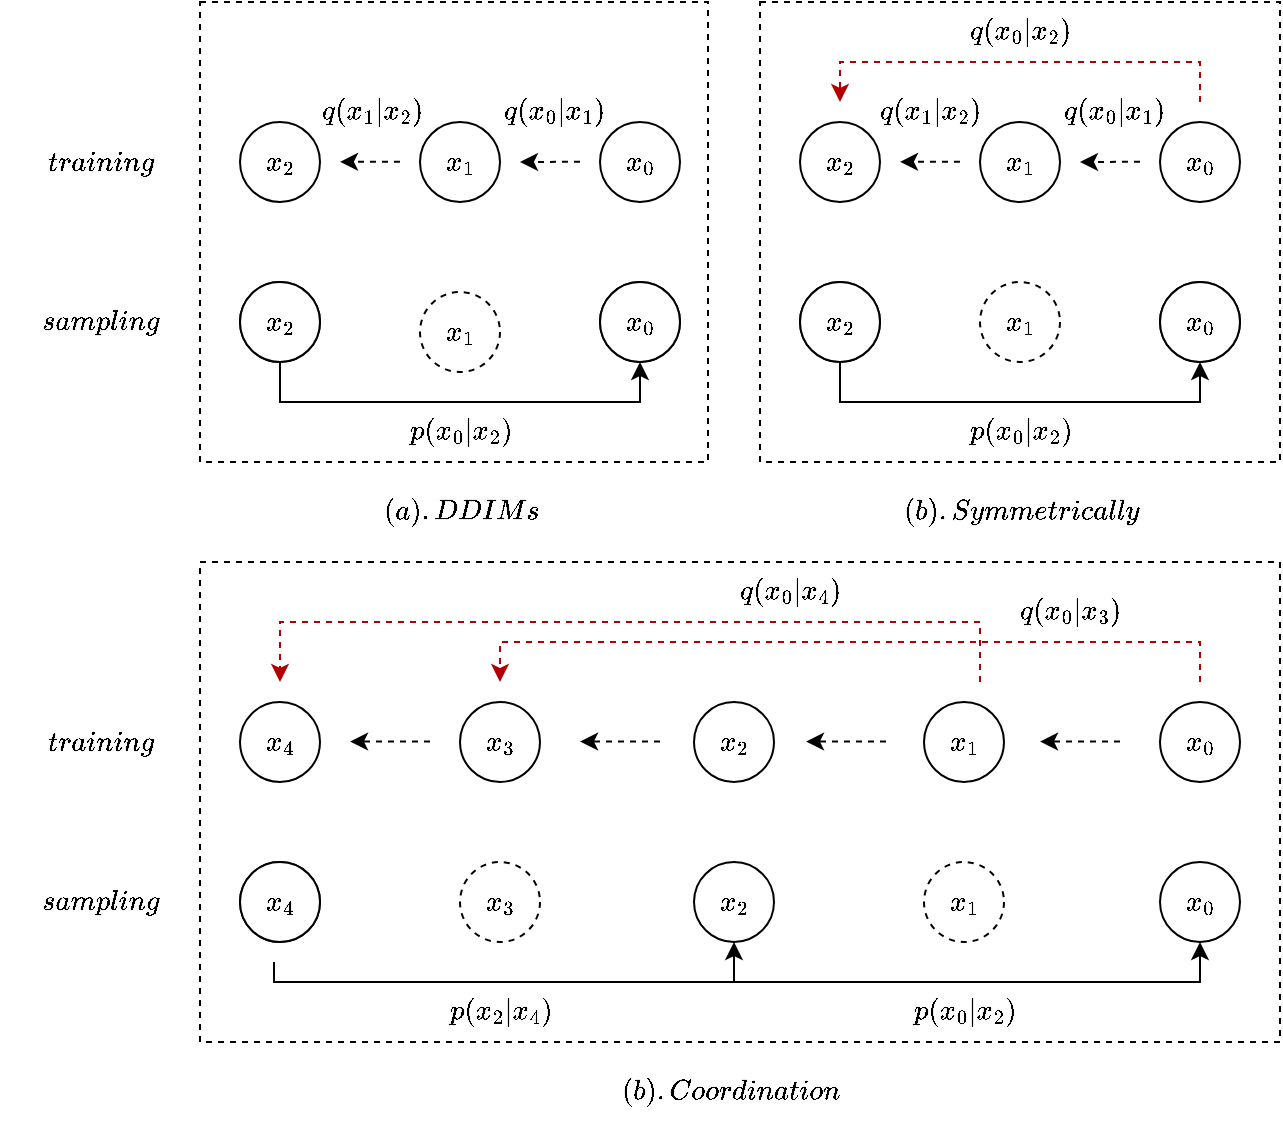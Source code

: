 <mxfile version="21.7.5" type="github">
  <diagram name="第 1 页" id="MvIkl5d77OIRCcuYuzUP">
    <mxGraphModel dx="670" dy="380" grid="1" gridSize="10" guides="1" tooltips="1" connect="1" arrows="1" fold="1" page="1" pageScale="1" pageWidth="827" pageHeight="1169" math="1" shadow="0">
      <root>
        <mxCell id="0" />
        <mxCell id="1" parent="0" />
        <mxCell id="X2qJXweSOm42qINWaIWJ-2" value="" style="rounded=0;whiteSpace=wrap;html=1;shadow=0;dashed=1;" parent="1" vertex="1">
          <mxGeometry x="380" y="380" width="260" height="230" as="geometry" />
        </mxCell>
        <mxCell id="X2qJXweSOm42qINWaIWJ-1" value="" style="rounded=0;whiteSpace=wrap;html=1;shadow=0;dashed=1;" parent="1" vertex="1">
          <mxGeometry x="100" y="380" width="254" height="230" as="geometry" />
        </mxCell>
        <mxCell id="TQkfvPjBHZHxrUdorPia-1" value="$$x_2$$" style="ellipse;whiteSpace=wrap;html=1;aspect=fixed;" parent="1" vertex="1">
          <mxGeometry x="120" y="440" width="40" height="40" as="geometry" />
        </mxCell>
        <mxCell id="TQkfvPjBHZHxrUdorPia-2" value="$$x_1$$" style="ellipse;whiteSpace=wrap;html=1;aspect=fixed;" parent="1" vertex="1">
          <mxGeometry x="210" y="440" width="40" height="40" as="geometry" />
        </mxCell>
        <mxCell id="TQkfvPjBHZHxrUdorPia-3" value="$$x_0$$" style="ellipse;whiteSpace=wrap;html=1;aspect=fixed;" parent="1" vertex="1">
          <mxGeometry x="300" y="440" width="40" height="40" as="geometry" />
        </mxCell>
        <mxCell id="TQkfvPjBHZHxrUdorPia-5" value="" style="endArrow=classic;html=1;rounded=0;dashed=1;" parent="1" edge="1">
          <mxGeometry width="50" height="50" relative="1" as="geometry">
            <mxPoint x="200" y="459.89" as="sourcePoint" />
            <mxPoint x="170" y="459.89" as="targetPoint" />
          </mxGeometry>
        </mxCell>
        <mxCell id="TQkfvPjBHZHxrUdorPia-6" value="" style="endArrow=classic;html=1;rounded=0;dashed=1;" parent="1" edge="1">
          <mxGeometry width="50" height="50" relative="1" as="geometry">
            <mxPoint x="290" y="459.89" as="sourcePoint" />
            <mxPoint x="260" y="460" as="targetPoint" />
          </mxGeometry>
        </mxCell>
        <mxCell id="TQkfvPjBHZHxrUdorPia-8" value="" style="ellipse;whiteSpace=wrap;html=1;aspect=fixed;" parent="1" vertex="1">
          <mxGeometry x="120" y="520" width="40" height="40" as="geometry" />
        </mxCell>
        <mxCell id="TQkfvPjBHZHxrUdorPia-10" value="" style="ellipse;whiteSpace=wrap;html=1;aspect=fixed;" parent="1" vertex="1">
          <mxGeometry x="300" y="520" width="40" height="40" as="geometry" />
        </mxCell>
        <mxCell id="TQkfvPjBHZHxrUdorPia-13" value="$$training$$" style="text;html=1;align=center;verticalAlign=middle;resizable=0;points=[];autosize=1;strokeColor=none;fillColor=none;" parent="1" vertex="1">
          <mxGeometry x="5" y="445" width="90" height="30" as="geometry" />
        </mxCell>
        <mxCell id="TQkfvPjBHZHxrUdorPia-14" value="$$sampling$$" style="text;html=1;align=center;verticalAlign=middle;resizable=0;points=[];autosize=1;strokeColor=none;fillColor=none;" parent="1" vertex="1">
          <mxGeometry y="525" width="100" height="30" as="geometry" />
        </mxCell>
        <mxCell id="TQkfvPjBHZHxrUdorPia-18" value="$$x_2$$" style="ellipse;whiteSpace=wrap;html=1;aspect=fixed;" parent="1" vertex="1">
          <mxGeometry x="120" y="520" width="40" height="40" as="geometry" />
        </mxCell>
        <mxCell id="TQkfvPjBHZHxrUdorPia-19" value="$$x_1$$" style="ellipse;whiteSpace=wrap;html=1;aspect=fixed;dashed=1;" parent="1" vertex="1">
          <mxGeometry x="210" y="525" width="40" height="40" as="geometry" />
        </mxCell>
        <mxCell id="TQkfvPjBHZHxrUdorPia-20" value="$$x_0$$" style="ellipse;whiteSpace=wrap;html=1;aspect=fixed;" parent="1" vertex="1">
          <mxGeometry x="300" y="520" width="40" height="40" as="geometry" />
        </mxCell>
        <mxCell id="TQkfvPjBHZHxrUdorPia-22" value="" style="endArrow=classic;html=1;rounded=0;entryX=0.5;entryY=1;entryDx=0;entryDy=0;exitX=0.5;exitY=1;exitDx=0;exitDy=0;" parent="1" edge="1" target="TQkfvPjBHZHxrUdorPia-20" source="TQkfvPjBHZHxrUdorPia-18">
          <mxGeometry width="50" height="50" relative="1" as="geometry">
            <mxPoint x="140" y="570" as="sourcePoint" />
            <mxPoint x="320" y="570" as="targetPoint" />
            <Array as="points">
              <mxPoint x="140" y="580" />
              <mxPoint x="230" y="580" />
              <mxPoint x="320" y="580" />
            </Array>
          </mxGeometry>
        </mxCell>
        <mxCell id="TQkfvPjBHZHxrUdorPia-23" value="$$x_2$$" style="ellipse;whiteSpace=wrap;html=1;aspect=fixed;" parent="1" vertex="1">
          <mxGeometry x="400" y="440" width="40" height="40" as="geometry" />
        </mxCell>
        <mxCell id="TQkfvPjBHZHxrUdorPia-24" value="$$x_1$$" style="ellipse;whiteSpace=wrap;html=1;aspect=fixed;" parent="1" vertex="1">
          <mxGeometry x="490" y="440" width="40" height="40" as="geometry" />
        </mxCell>
        <mxCell id="TQkfvPjBHZHxrUdorPia-25" value="$$x_0$$" style="ellipse;whiteSpace=wrap;html=1;aspect=fixed;" parent="1" vertex="1">
          <mxGeometry x="580" y="440" width="40" height="40" as="geometry" />
        </mxCell>
        <mxCell id="TQkfvPjBHZHxrUdorPia-26" value="" style="endArrow=classic;html=1;rounded=0;dashed=1;" parent="1" edge="1">
          <mxGeometry width="50" height="50" relative="1" as="geometry">
            <mxPoint x="480" y="459.89" as="sourcePoint" />
            <mxPoint x="450" y="459.89" as="targetPoint" />
          </mxGeometry>
        </mxCell>
        <mxCell id="TQkfvPjBHZHxrUdorPia-27" value="" style="endArrow=classic;html=1;rounded=0;dashed=1;" parent="1" edge="1">
          <mxGeometry width="50" height="50" relative="1" as="geometry">
            <mxPoint x="570" y="459.89" as="sourcePoint" />
            <mxPoint x="540" y="460" as="targetPoint" />
          </mxGeometry>
        </mxCell>
        <mxCell id="TQkfvPjBHZHxrUdorPia-28" value="" style="ellipse;whiteSpace=wrap;html=1;aspect=fixed;" parent="1" vertex="1">
          <mxGeometry x="400" y="520" width="40" height="40" as="geometry" />
        </mxCell>
        <mxCell id="TQkfvPjBHZHxrUdorPia-30" value="" style="ellipse;whiteSpace=wrap;html=1;aspect=fixed;" parent="1" vertex="1">
          <mxGeometry x="580" y="520" width="40" height="40" as="geometry" />
        </mxCell>
        <mxCell id="TQkfvPjBHZHxrUdorPia-33" value="$$x_2$$" style="ellipse;whiteSpace=wrap;html=1;aspect=fixed;" parent="1" vertex="1">
          <mxGeometry x="400" y="520" width="40" height="40" as="geometry" />
        </mxCell>
        <mxCell id="TQkfvPjBHZHxrUdorPia-34" value="$$x_1$$" style="ellipse;whiteSpace=wrap;html=1;aspect=fixed;dashed=1;" parent="1" vertex="1">
          <mxGeometry x="490" y="520" width="40" height="40" as="geometry" />
        </mxCell>
        <mxCell id="TQkfvPjBHZHxrUdorPia-35" value="$$x_0$$" style="ellipse;whiteSpace=wrap;html=1;aspect=fixed;" parent="1" vertex="1">
          <mxGeometry x="580" y="520" width="40" height="40" as="geometry" />
        </mxCell>
        <mxCell id="TQkfvPjBHZHxrUdorPia-36" value="" style="endArrow=classic;html=1;rounded=0;exitX=0.5;exitY=1;exitDx=0;exitDy=0;entryX=0.5;entryY=1;entryDx=0;entryDy=0;" parent="1" edge="1" target="TQkfvPjBHZHxrUdorPia-35" source="TQkfvPjBHZHxrUdorPia-33">
          <mxGeometry width="50" height="50" relative="1" as="geometry">
            <mxPoint x="420" y="570" as="sourcePoint" />
            <mxPoint x="600" y="570" as="targetPoint" />
            <Array as="points">
              <mxPoint x="420" y="580" />
              <mxPoint x="510" y="580" />
              <mxPoint x="600" y="580" />
            </Array>
          </mxGeometry>
        </mxCell>
        <mxCell id="TQkfvPjBHZHxrUdorPia-39" value="" style="endArrow=classic;html=1;rounded=0;dashed=1;fillColor=#e51400;strokeColor=#B20000;" parent="1" edge="1">
          <mxGeometry width="50" height="50" relative="1" as="geometry">
            <mxPoint x="600" y="430" as="sourcePoint" />
            <mxPoint x="420" y="430" as="targetPoint" />
            <Array as="points">
              <mxPoint x="600" y="410" />
              <mxPoint x="510" y="410" />
              <mxPoint x="420" y="410" />
            </Array>
          </mxGeometry>
        </mxCell>
        <mxCell id="TQkfvPjBHZHxrUdorPia-41" value="$$(a).DDIMs$$" style="text;html=1;align=center;verticalAlign=middle;resizable=0;points=[];autosize=1;strokeColor=none;fillColor=none;" parent="1" vertex="1">
          <mxGeometry x="180" y="620" width="100" height="30" as="geometry" />
        </mxCell>
        <mxCell id="TQkfvPjBHZHxrUdorPia-42" value="$$(b).Symmetrically$$" style="text;html=1;align=center;verticalAlign=middle;resizable=0;points=[];autosize=1;strokeColor=none;fillColor=none;" parent="1" vertex="1">
          <mxGeometry x="440" y="620" width="140" height="30" as="geometry" />
        </mxCell>
        <mxCell id="TQkfvPjBHZHxrUdorPia-43" value="$$q(x_0|x_1)$$" style="text;html=1;align=center;verticalAlign=middle;resizable=0;points=[];autosize=1;strokeColor=none;fillColor=none;" parent="1" vertex="1">
          <mxGeometry x="222" y="420" width="110" height="30" as="geometry" />
        </mxCell>
        <mxCell id="TQkfvPjBHZHxrUdorPia-44" value="$$q(x_1|x_2)$$" style="text;html=1;align=center;verticalAlign=middle;resizable=0;points=[];autosize=1;strokeColor=none;fillColor=none;" parent="1" vertex="1">
          <mxGeometry x="131" y="420" width="110" height="30" as="geometry" />
        </mxCell>
        <mxCell id="TQkfvPjBHZHxrUdorPia-46" value="$$q(x_0|x_2)$$" style="text;html=1;align=center;verticalAlign=middle;resizable=0;points=[];autosize=1;strokeColor=none;fillColor=none;" parent="1" vertex="1">
          <mxGeometry x="455" y="380" width="110" height="30" as="geometry" />
        </mxCell>
        <mxCell id="TQkfvPjBHZHxrUdorPia-47" value="$$q(x_0|x_1)$$" style="text;html=1;align=center;verticalAlign=middle;resizable=0;points=[];autosize=1;strokeColor=none;fillColor=none;" parent="1" vertex="1">
          <mxGeometry x="502" y="420" width="110" height="30" as="geometry" />
        </mxCell>
        <mxCell id="TQkfvPjBHZHxrUdorPia-48" value="$$q(x_1|x_2)$$" style="text;html=1;align=center;verticalAlign=middle;resizable=0;points=[];autosize=1;strokeColor=none;fillColor=none;" parent="1" vertex="1">
          <mxGeometry x="410" y="420" width="110" height="30" as="geometry" />
        </mxCell>
        <mxCell id="TQkfvPjBHZHxrUdorPia-51" value="$$p(x_0|x_2)$$" style="text;html=1;align=center;verticalAlign=middle;resizable=0;points=[];autosize=1;strokeColor=none;fillColor=none;" parent="1" vertex="1">
          <mxGeometry x="175" y="580" width="110" height="30" as="geometry" />
        </mxCell>
        <mxCell id="TQkfvPjBHZHxrUdorPia-53" value="$$p(x_0|x_2)$$" style="text;html=1;align=center;verticalAlign=middle;resizable=0;points=[];autosize=1;strokeColor=none;fillColor=none;" parent="1" vertex="1">
          <mxGeometry x="455" y="580" width="110" height="30" as="geometry" />
        </mxCell>
        <mxCell id="W7QErYWQf2r18Hi_zqKq-2" value="" style="rounded=0;whiteSpace=wrap;html=1;shadow=0;dashed=1;" vertex="1" parent="1">
          <mxGeometry x="100" y="660" width="540" height="240" as="geometry" />
        </mxCell>
        <mxCell id="W7QErYWQf2r18Hi_zqKq-8" value="" style="ellipse;whiteSpace=wrap;html=1;aspect=fixed;" vertex="1" parent="1">
          <mxGeometry x="120" y="810" width="40" height="40" as="geometry" />
        </mxCell>
        <mxCell id="W7QErYWQf2r18Hi_zqKq-10" value="$$x_4$$" style="ellipse;whiteSpace=wrap;html=1;aspect=fixed;" vertex="1" parent="1">
          <mxGeometry x="120" y="810" width="40" height="40" as="geometry" />
        </mxCell>
        <mxCell id="W7QErYWQf2r18Hi_zqKq-11" value="$$x_3$$" style="ellipse;whiteSpace=wrap;html=1;aspect=fixed;dashed=1;" vertex="1" parent="1">
          <mxGeometry x="230" y="810" width="40" height="40" as="geometry" />
        </mxCell>
        <mxCell id="W7QErYWQf2r18Hi_zqKq-13" value="" style="endArrow=classic;html=1;rounded=0;entryX=0.5;entryY=1;entryDx=0;entryDy=0;" edge="1" parent="1" target="W7QErYWQf2r18Hi_zqKq-25">
          <mxGeometry width="50" height="50" relative="1" as="geometry">
            <mxPoint x="137" y="860" as="sourcePoint" />
            <mxPoint x="367" y="860" as="targetPoint" />
            <Array as="points">
              <mxPoint x="137" y="870" />
              <mxPoint x="230" y="870" />
              <mxPoint x="370" y="870" />
              <mxPoint x="367" y="870" />
            </Array>
          </mxGeometry>
        </mxCell>
        <mxCell id="W7QErYWQf2r18Hi_zqKq-15" value="$$(b).Coordination$$" style="text;html=1;align=center;verticalAlign=middle;resizable=0;points=[];autosize=1;strokeColor=none;fillColor=none;" vertex="1" parent="1">
          <mxGeometry x="295" y="910" width="140" height="30" as="geometry" />
        </mxCell>
        <mxCell id="W7QErYWQf2r18Hi_zqKq-19" value="$$p(x_2|x_4)$$" style="text;html=1;align=center;verticalAlign=middle;resizable=0;points=[];autosize=1;strokeColor=none;fillColor=none;" vertex="1" parent="1">
          <mxGeometry x="195" y="870" width="110" height="30" as="geometry" />
        </mxCell>
        <mxCell id="W7QErYWQf2r18Hi_zqKq-25" value="$$x_2$$" style="ellipse;whiteSpace=wrap;html=1;aspect=fixed;" vertex="1" parent="1">
          <mxGeometry x="347" y="810" width="40" height="40" as="geometry" />
        </mxCell>
        <mxCell id="W7QErYWQf2r18Hi_zqKq-27" value="$$x_0$$" style="ellipse;whiteSpace=wrap;html=1;aspect=fixed;" vertex="1" parent="1">
          <mxGeometry x="580" y="810" width="40" height="40" as="geometry" />
        </mxCell>
        <mxCell id="W7QErYWQf2r18Hi_zqKq-28" value="" style="endArrow=classic;html=1;rounded=0;entryX=0.5;entryY=1;entryDx=0;entryDy=0;" edge="1" parent="1" target="W7QErYWQf2r18Hi_zqKq-27">
          <mxGeometry width="50" height="50" relative="1" as="geometry">
            <mxPoint x="360" y="870" as="sourcePoint" />
            <mxPoint x="600" y="860" as="targetPoint" />
            <Array as="points">
              <mxPoint x="360" y="870" />
              <mxPoint x="450" y="870" />
              <mxPoint x="600" y="870" />
            </Array>
          </mxGeometry>
        </mxCell>
        <mxCell id="W7QErYWQf2r18Hi_zqKq-29" value="$$p(x_0|x_2)$$" style="text;html=1;align=center;verticalAlign=middle;resizable=0;points=[];autosize=1;strokeColor=none;fillColor=none;" vertex="1" parent="1">
          <mxGeometry x="427" y="870" width="110" height="30" as="geometry" />
        </mxCell>
        <mxCell id="W7QErYWQf2r18Hi_zqKq-30" value="$$x_1$$" style="ellipse;whiteSpace=wrap;html=1;aspect=fixed;dashed=1;" vertex="1" parent="1">
          <mxGeometry x="462" y="810" width="40" height="40" as="geometry" />
        </mxCell>
        <mxCell id="W7QErYWQf2r18Hi_zqKq-35" value="$$x_2$$" style="ellipse;whiteSpace=wrap;html=1;aspect=fixed;" vertex="1" parent="1">
          <mxGeometry x="347" y="730" width="40" height="40" as="geometry" />
        </mxCell>
        <mxCell id="W7QErYWQf2r18Hi_zqKq-36" value="$$x_1$$" style="ellipse;whiteSpace=wrap;html=1;aspect=fixed;" vertex="1" parent="1">
          <mxGeometry x="462" y="730" width="40" height="40" as="geometry" />
        </mxCell>
        <mxCell id="W7QErYWQf2r18Hi_zqKq-37" value="$$x_0$$" style="ellipse;whiteSpace=wrap;html=1;aspect=fixed;" vertex="1" parent="1">
          <mxGeometry x="580" y="730" width="40" height="40" as="geometry" />
        </mxCell>
        <mxCell id="W7QErYWQf2r18Hi_zqKq-38" value="" style="endArrow=classic;html=1;rounded=0;dashed=1;" edge="1" parent="1">
          <mxGeometry width="50" height="50" relative="1" as="geometry">
            <mxPoint x="443" y="749.76" as="sourcePoint" />
            <mxPoint x="403" y="749.76" as="targetPoint" />
          </mxGeometry>
        </mxCell>
        <mxCell id="W7QErYWQf2r18Hi_zqKq-40" value="" style="endArrow=classic;html=1;rounded=0;dashed=1;fillColor=#e51400;strokeColor=#B20000;" edge="1" parent="1">
          <mxGeometry width="50" height="50" relative="1" as="geometry">
            <mxPoint x="600" y="720" as="sourcePoint" />
            <mxPoint x="250" y="720" as="targetPoint" />
            <Array as="points">
              <mxPoint x="600" y="700" />
              <mxPoint x="510" y="700" />
              <mxPoint x="250" y="700" />
            </Array>
          </mxGeometry>
        </mxCell>
        <mxCell id="W7QErYWQf2r18Hi_zqKq-41" value="$$q(x_0|x_3)$$" style="text;html=1;align=center;verticalAlign=middle;resizable=0;points=[];autosize=1;strokeColor=none;fillColor=none;" vertex="1" parent="1">
          <mxGeometry x="480" y="670" width="110" height="30" as="geometry" />
        </mxCell>
        <mxCell id="W7QErYWQf2r18Hi_zqKq-44" value="$$x_3$$" style="ellipse;whiteSpace=wrap;html=1;aspect=fixed;" vertex="1" parent="1">
          <mxGeometry x="230" y="730" width="40" height="40" as="geometry" />
        </mxCell>
        <mxCell id="W7QErYWQf2r18Hi_zqKq-45" value="$$x_4$$" style="ellipse;whiteSpace=wrap;html=1;aspect=fixed;" vertex="1" parent="1">
          <mxGeometry x="120" y="730" width="40" height="40" as="geometry" />
        </mxCell>
        <mxCell id="W7QErYWQf2r18Hi_zqKq-46" value="" style="endArrow=classic;html=1;rounded=0;dashed=1;" edge="1" parent="1">
          <mxGeometry width="50" height="50" relative="1" as="geometry">
            <mxPoint x="330" y="749.76" as="sourcePoint" />
            <mxPoint x="290" y="749.76" as="targetPoint" />
          </mxGeometry>
        </mxCell>
        <mxCell id="W7QErYWQf2r18Hi_zqKq-47" value="" style="endArrow=classic;html=1;rounded=0;dashed=1;" edge="1" parent="1">
          <mxGeometry width="50" height="50" relative="1" as="geometry">
            <mxPoint x="215" y="749.76" as="sourcePoint" />
            <mxPoint x="175" y="749.76" as="targetPoint" />
          </mxGeometry>
        </mxCell>
        <mxCell id="W7QErYWQf2r18Hi_zqKq-48" value="" style="endArrow=classic;html=1;rounded=0;dashed=1;" edge="1" parent="1">
          <mxGeometry width="50" height="50" relative="1" as="geometry">
            <mxPoint x="560" y="749.76" as="sourcePoint" />
            <mxPoint x="520" y="749.76" as="targetPoint" />
          </mxGeometry>
        </mxCell>
        <mxCell id="W7QErYWQf2r18Hi_zqKq-50" value="" style="endArrow=classic;html=1;rounded=0;dashed=1;fillColor=#e51400;strokeColor=#B20000;" edge="1" parent="1">
          <mxGeometry width="50" height="50" relative="1" as="geometry">
            <mxPoint x="490" y="720" as="sourcePoint" />
            <mxPoint x="140" y="720" as="targetPoint" />
            <Array as="points">
              <mxPoint x="490" y="690" />
              <mxPoint x="400" y="690" />
              <mxPoint x="270" y="690" />
              <mxPoint x="140" y="690" />
            </Array>
          </mxGeometry>
        </mxCell>
        <mxCell id="W7QErYWQf2r18Hi_zqKq-51" value="$$q(x_0|x_4)$$" style="text;html=1;align=center;verticalAlign=middle;resizable=0;points=[];autosize=1;strokeColor=none;fillColor=none;" vertex="1" parent="1">
          <mxGeometry x="340" y="660" width="110" height="30" as="geometry" />
        </mxCell>
        <mxCell id="W7QErYWQf2r18Hi_zqKq-52" value="$$training$$" style="text;html=1;align=center;verticalAlign=middle;resizable=0;points=[];autosize=1;strokeColor=none;fillColor=none;" vertex="1" parent="1">
          <mxGeometry x="5" y="735" width="90" height="30" as="geometry" />
        </mxCell>
        <mxCell id="W7QErYWQf2r18Hi_zqKq-53" value="$$sampling$$" style="text;html=1;align=center;verticalAlign=middle;resizable=0;points=[];autosize=1;strokeColor=none;fillColor=none;" vertex="1" parent="1">
          <mxGeometry y="815" width="100" height="30" as="geometry" />
        </mxCell>
      </root>
    </mxGraphModel>
  </diagram>
</mxfile>
